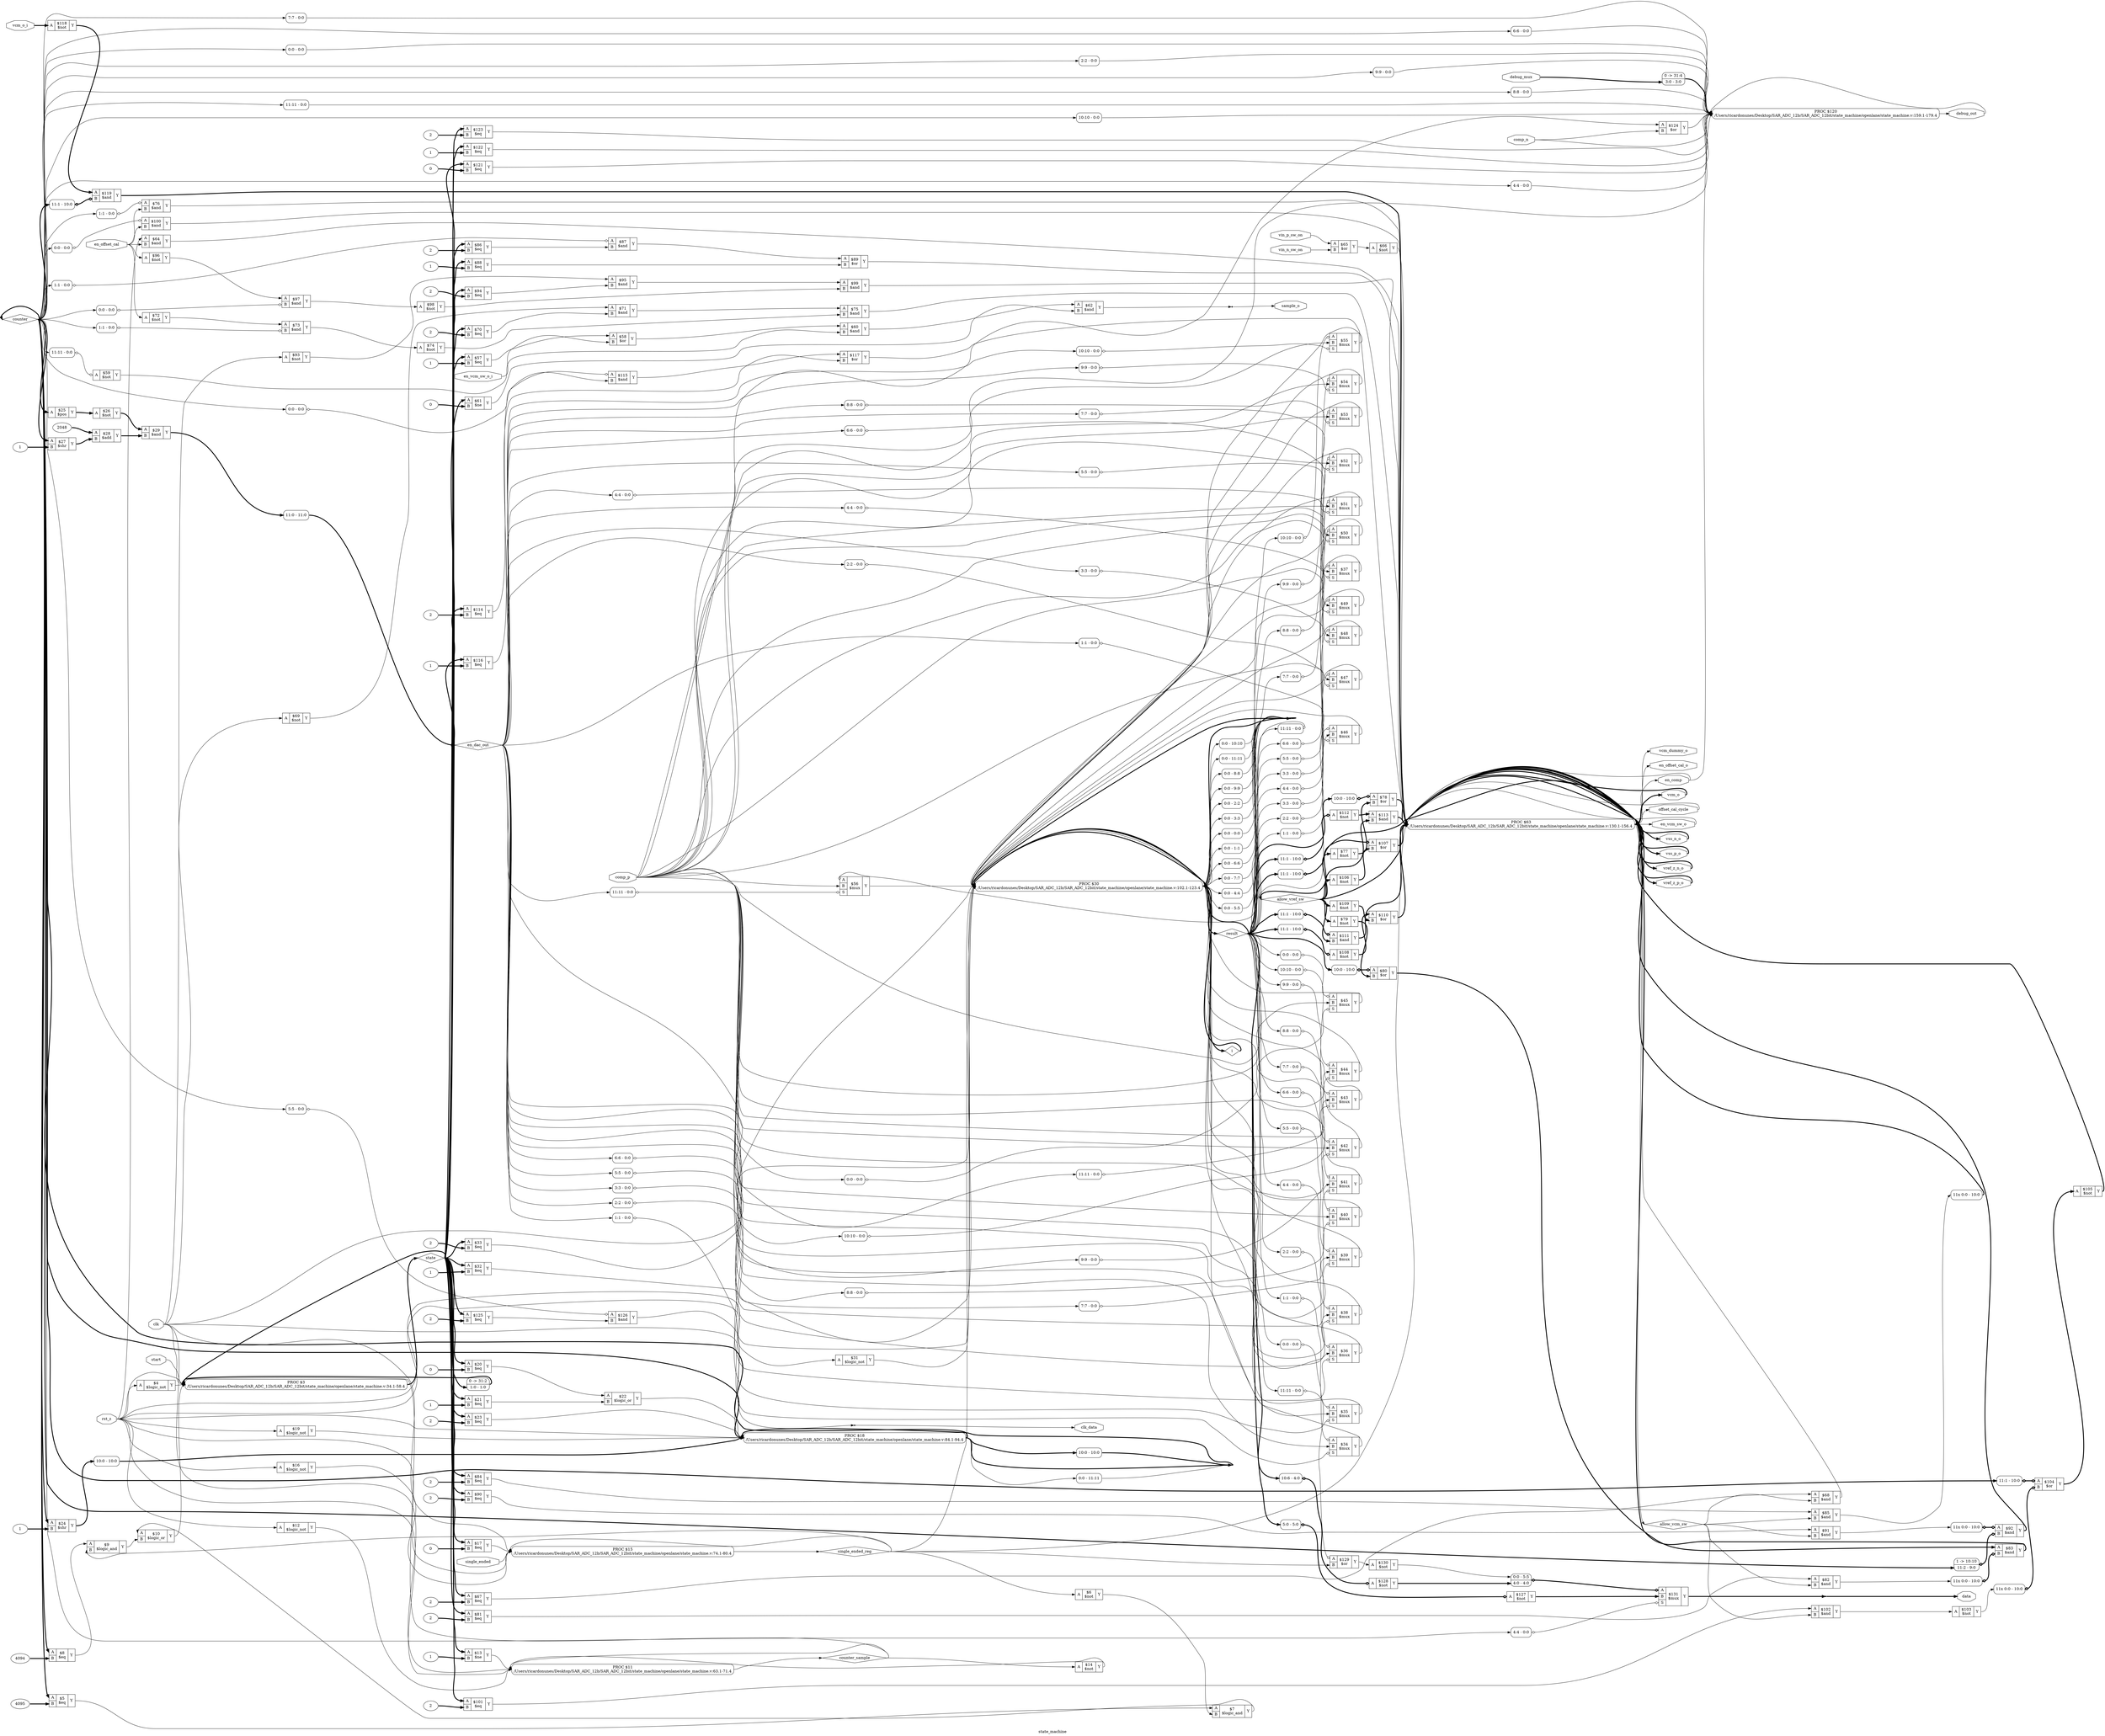 digraph "state_machine" {
label="state_machine";
rankdir="LR";
remincross=true;
n148 [ shape=diamond, label="allow_vref_sw", color="black", fontcolor="black" ];
n149 [ shape=diamond, label="allow_vcm_sw", color="black", fontcolor="black" ];
n150 [ shape=diamond, label="en_dac_out", color="black", fontcolor="black" ];
n151 [ shape=diamond, label="i", color="black", fontcolor="black" ];
n152 [ shape=diamond, label="counter", color="black", fontcolor="black" ];
n153 [ shape=diamond, label="single_ended_reg", color="black", fontcolor="black" ];
n154 [ shape=diamond, label="counter_sample", color="black", fontcolor="black" ];
n155 [ shape=diamond, label="result", color="black", fontcolor="black" ];
n156 [ shape=diamond, label="state", color="black", fontcolor="black" ];
n157 [ shape=octagon, label="debug_out", color="black", fontcolor="black" ];
n158 [ shape=octagon, label="en_offset_cal_o", color="black", fontcolor="black" ];
n159 [ shape=octagon, label="offset_cal_cycle", color="black", fontcolor="black" ];
n160 [ shape=octagon, label="en_comp", color="black", fontcolor="black" ];
n161 [ shape=octagon, label="en_vcm_sw_o", color="black", fontcolor="black" ];
n162 [ shape=octagon, label="vcm_dummy_o", color="black", fontcolor="black" ];
n163 [ shape=octagon, label="vss_n_o", color="black", fontcolor="black" ];
n164 [ shape=octagon, label="vss_p_o", color="black", fontcolor="black" ];
n165 [ shape=octagon, label="vref_z_n_o", color="black", fontcolor="black" ];
n166 [ shape=octagon, label="vref_z_p_o", color="black", fontcolor="black" ];
n167 [ shape=octagon, label="vcm_o", color="black", fontcolor="black" ];
n168 [ shape=octagon, label="sample_o", color="black", fontcolor="black" ];
n169 [ shape=octagon, label="clk_data", color="black", fontcolor="black" ];
n170 [ shape=octagon, label="data", color="black", fontcolor="black" ];
n171 [ shape=octagon, label="vcm_o_i", color="black", fontcolor="black" ];
n172 [ shape=octagon, label="en_vcm_sw_o_i", color="black", fontcolor="black" ];
n173 [ shape=octagon, label="debug_mux", color="black", fontcolor="black" ];
n174 [ shape=octagon, label="vin_n_sw_on", color="black", fontcolor="black" ];
n175 [ shape=octagon, label="vin_p_sw_on", color="black", fontcolor="black" ];
n176 [ shape=octagon, label="comp_n", color="black", fontcolor="black" ];
n177 [ shape=octagon, label="comp_p", color="black", fontcolor="black" ];
n178 [ shape=octagon, label="en_offset_cal", color="black", fontcolor="black" ];
n179 [ shape=octagon, label="single_ended", color="black", fontcolor="black" ];
n180 [ shape=octagon, label="start", color="black", fontcolor="black" ];
n181 [ shape=octagon, label="rst_z", color="black", fontcolor="black" ];
n182 [ shape=octagon, label="clk", color="black", fontcolor="black" ];
c187 [ shape=record, label="{{<p183> A|<p184> B|<p185> S}|$131\n$mux|{<p186> Y}}",  ];
x0 [ shape=record, style=rounded, label="<s0> 4:4 - 0:0 ", color="black", fontcolor="black" ];
x0:e -> c187:p185:w [arrowhead=odiamond, arrowtail=odiamond, dir=both, color="black", fontcolor="black", label=""];
x1 [ shape=record, style=rounded, label="<s1> 0:0 - 5:5 |<s0> 4:0 - 4:0 ", color="black", fontcolor="black" ];
x1:e -> c187:p183:w [arrowhead=odiamond, arrowtail=odiamond, dir=both, color="black", fontcolor="black", style="setlinewidth(3)", label=""];
c188 [ shape=record, label="{{<p183> A}|$130\n$not|{<p186> Y}}",  ];
c189 [ shape=record, label="{{<p183> A|<p184> B}|$129\n$or|{<p186> Y}}",  ];
x2 [ shape=record, style=rounded, label="<s0> 11:11 - 0:0 ", color="black", fontcolor="black" ];
x2:e -> c189:p183:w [arrowhead=odiamond, arrowtail=odiamond, dir=both, color="black", fontcolor="black", label=""];
c190 [ shape=record, label="{{<p183> A}|$128\n$not|{<p186> Y}}",  ];
x3 [ shape=record, style=rounded, label="<s0> 10:6 - 4:0 ", color="black", fontcolor="black" ];
x3:e -> c190:p183:w [arrowhead=odiamond, arrowtail=odiamond, dir=both, color="black", fontcolor="black", style="setlinewidth(3)", label=""];
c191 [ shape=record, label="{{<p183> A}|$127\n$not|{<p186> Y}}",  ];
x4 [ shape=record, style=rounded, label="<s0> 5:0 - 5:0 ", color="black", fontcolor="black" ];
x4:e -> c191:p183:w [arrowhead=odiamond, arrowtail=odiamond, dir=both, color="black", fontcolor="black", style="setlinewidth(3)", label=""];
c192 [ shape=record, label="{{<p183> A|<p184> B}|$126\n$and|{<p186> Y}}",  ];
x5 [ shape=record, style=rounded, label="<s0> 5:5 - 0:0 ", color="black", fontcolor="black" ];
x5:e -> c192:p183:w [arrowhead=odiamond, arrowtail=odiamond, dir=both, color="black", fontcolor="black", label=""];
v6 [ label="2" ];
c193 [ shape=record, label="{{<p183> A|<p184> B}|$125\n$eq|{<p186> Y}}",  ];
c194 [ shape=record, label="{{<p183> A|<p184> B}|$124\n$or|{<p186> Y}}",  ];
v7 [ label="2" ];
c195 [ shape=record, label="{{<p183> A|<p184> B}|$123\n$eq|{<p186> Y}}",  ];
v8 [ label="1" ];
c196 [ shape=record, label="{{<p183> A|<p184> B}|$122\n$eq|{<p186> Y}}",  ];
v9 [ label="0" ];
c197 [ shape=record, label="{{<p183> A|<p184> B}|$121\n$eq|{<p186> Y}}",  ];
c198 [ shape=record, label="{{<p183> A|<p184> B}|$119\n$and|{<p186> Y}}",  ];
x10 [ shape=record, style=rounded, label="<s0> 11:1 - 10:0 ", color="black", fontcolor="black" ];
x10:e -> c198:p184:w [arrowhead=odiamond, arrowtail=odiamond, dir=both, color="black", fontcolor="black", style="setlinewidth(3)", label=""];
c199 [ shape=record, label="{{<p183> A}|$118\n$not|{<p186> Y}}",  ];
c200 [ shape=record, label="{{<p183> A|<p184> B}|$117\n$or|{<p186> Y}}",  ];
v11 [ label="1" ];
c201 [ shape=record, label="{{<p183> A|<p184> B}|$116\n$eq|{<p186> Y}}",  ];
c202 [ shape=record, label="{{<p183> A|<p184> B}|$115\n$and|{<p186> Y}}",  ];
x12 [ shape=record, style=rounded, label="<s0> 0:0 - 0:0 ", color="black", fontcolor="black" ];
x12:e -> c202:p183:w [arrowhead=odiamond, arrowtail=odiamond, dir=both, color="black", fontcolor="black", label=""];
v13 [ label="2" ];
c203 [ shape=record, label="{{<p183> A|<p184> B}|$114\n$eq|{<p186> Y}}",  ];
c204 [ shape=record, label="{{<p183> A|<p184> B}|$113\n$and|{<p186> Y}}",  ];
c205 [ shape=record, label="{{<p183> A}|$112\n$not|{<p186> Y}}",  ];
x14 [ shape=record, style=rounded, label="<s0> 11:1 - 10:0 ", color="black", fontcolor="black" ];
x14:e -> c205:p183:w [arrowhead=odiamond, arrowtail=odiamond, dir=both, color="black", fontcolor="black", style="setlinewidth(3)", label=""];
c206 [ shape=record, label="{{<p183> A|<p184> B}|$111\n$and|{<p186> Y}}",  ];
x15 [ shape=record, style=rounded, label="<s0> 11:1 - 10:0 ", color="black", fontcolor="black" ];
x15:e -> c206:p183:w [arrowhead=odiamond, arrowtail=odiamond, dir=both, color="black", fontcolor="black", style="setlinewidth(3)", label=""];
c207 [ shape=record, label="{{<p183> A|<p184> B}|$110\n$or|{<p186> Y}}",  ];
c208 [ shape=record, label="{{<p183> A}|$109\n$not|{<p186> Y}}",  ];
c209 [ shape=record, label="{{<p183> A}|$108\n$not|{<p186> Y}}",  ];
x16 [ shape=record, style=rounded, label="<s0> 11:1 - 10:0 ", color="black", fontcolor="black" ];
x16:e -> c209:p183:w [arrowhead=odiamond, arrowtail=odiamond, dir=both, color="black", fontcolor="black", style="setlinewidth(3)", label=""];
c210 [ shape=record, label="{{<p183> A|<p184> B}|$107\n$or|{<p186> Y}}",  ];
x17 [ shape=record, style=rounded, label="<s0> 11:1 - 10:0 ", color="black", fontcolor="black" ];
x17:e -> c210:p183:w [arrowhead=odiamond, arrowtail=odiamond, dir=both, color="black", fontcolor="black", style="setlinewidth(3)", label=""];
c211 [ shape=record, label="{{<p183> A}|$106\n$not|{<p186> Y}}",  ];
c212 [ shape=record, label="{{<p183> A}|$105\n$not|{<p186> Y}}",  ];
c213 [ shape=record, label="{{<p183> A|<p184> B}|$104\n$or|{<p186> Y}}",  ];
x18 [ shape=record, style=rounded, label="<s10> 11x 0:0 - 10:0 ", color="black", fontcolor="black" ];
x18:e -> c213:p184:w [arrowhead=odiamond, arrowtail=odiamond, dir=both, color="black", fontcolor="black", style="setlinewidth(3)", label=""];
x19 [ shape=record, style=rounded, label="<s0> 11:1 - 10:0 ", color="black", fontcolor="black" ];
x19:e -> c213:p183:w [arrowhead=odiamond, arrowtail=odiamond, dir=both, color="black", fontcolor="black", style="setlinewidth(3)", label=""];
c214 [ shape=record, label="{{<p183> A}|$103\n$not|{<p186> Y}}",  ];
c215 [ shape=record, label="{{<p183> A|<p184> B}|$102\n$and|{<p186> Y}}",  ];
v20 [ label="2" ];
c216 [ shape=record, label="{{<p183> A|<p184> B}|$101\n$eq|{<p186> Y}}",  ];
c217 [ shape=record, label="{{<p183> A|<p184> B}|$100\n$and|{<p186> Y}}",  ];
x21 [ shape=record, style=rounded, label="<s0> 0:0 - 0:0 ", color="black", fontcolor="black" ];
x21:e -> c217:p183:w [arrowhead=odiamond, arrowtail=odiamond, dir=both, color="black", fontcolor="black", label=""];
c218 [ shape=record, label="{{<p183> A|<p184> B}|$99\n$and|{<p186> Y}}",  ];
c219 [ shape=record, label="{{<p183> A}|$98\n$not|{<p186> Y}}",  ];
c220 [ shape=record, label="{{<p183> A|<p184> B}|$97\n$and|{<p186> Y}}",  ];
x22 [ shape=record, style=rounded, label="<s0> 0:0 - 0:0 ", color="black", fontcolor="black" ];
x22:e -> c220:p184:w [arrowhead=odiamond, arrowtail=odiamond, dir=both, color="black", fontcolor="black", label=""];
c221 [ shape=record, label="{{<p183> A}|$96\n$not|{<p186> Y}}",  ];
c222 [ shape=record, label="{{<p183> A|<p184> B}|$95\n$and|{<p186> Y}}",  ];
v23 [ label="2" ];
c223 [ shape=record, label="{{<p183> A|<p184> B}|$94\n$eq|{<p186> Y}}",  ];
c224 [ shape=record, label="{{<p183> A}|$93\n$not|{<p186> Y}}",  ];
c225 [ shape=record, label="{{<p183> A|<p184> B}|$92\n$and|{<p186> Y}}",  ];
x24 [ shape=record, style=rounded, label="1 -&gt; 10:10 |<s0> 11:2 - 9:0 ", color="black", fontcolor="black" ];
x24:e -> c225:p184:w [arrowhead=odiamond, arrowtail=odiamond, dir=both, color="black", fontcolor="black", style="setlinewidth(3)", label=""];
x25 [ shape=record, style=rounded, label="<s10> 11x 0:0 - 10:0 ", color="black", fontcolor="black" ];
x25:e -> c225:p183:w [arrowhead=odiamond, arrowtail=odiamond, dir=both, color="black", fontcolor="black", style="setlinewidth(3)", label=""];
c226 [ shape=record, label="{{<p183> A|<p184> B}|$91\n$and|{<p186> Y}}",  ];
v26 [ label="2" ];
c227 [ shape=record, label="{{<p183> A|<p184> B}|$90\n$eq|{<p186> Y}}",  ];
c228 [ shape=record, label="{{<p183> A|<p184> B}|$89\n$or|{<p186> Y}}",  ];
v27 [ label="1" ];
c229 [ shape=record, label="{{<p183> A|<p184> B}|$88\n$eq|{<p186> Y}}",  ];
c230 [ shape=record, label="{{<p183> A|<p184> B}|$87\n$and|{<p186> Y}}",  ];
x28 [ shape=record, style=rounded, label="<s0> 1:1 - 0:0 ", color="black", fontcolor="black" ];
x28:e -> c230:p183:w [arrowhead=odiamond, arrowtail=odiamond, dir=both, color="black", fontcolor="black", label=""];
v29 [ label="2" ];
c231 [ shape=record, label="{{<p183> A|<p184> B}|$86\n$eq|{<p186> Y}}",  ];
c232 [ shape=record, label="{{<p183> A|<p184> B}|$85\n$and|{<p186> Y}}",  ];
v30 [ label="2" ];
c233 [ shape=record, label="{{<p183> A|<p184> B}|$84\n$eq|{<p186> Y}}",  ];
c234 [ shape=record, label="{{<p183> A|<p184> B}|$83\n$and|{<p186> Y}}",  ];
x31 [ shape=record, style=rounded, label="<s10> 11x 0:0 - 10:0 ", color="black", fontcolor="black" ];
x31:e -> c234:p184:w [arrowhead=odiamond, arrowtail=odiamond, dir=both, color="black", fontcolor="black", style="setlinewidth(3)", label=""];
c235 [ shape=record, label="{{<p183> A|<p184> B}|$82\n$and|{<p186> Y}}",  ];
v32 [ label="2" ];
c236 [ shape=record, label="{{<p183> A|<p184> B}|$81\n$eq|{<p186> Y}}",  ];
c237 [ shape=record, label="{{<p183> A|<p184> B}|$80\n$or|{<p186> Y}}",  ];
x33 [ shape=record, style=rounded, label="<s0> 10:0 - 10:0 ", color="black", fontcolor="black" ];
x33:e -> c237:p183:w [arrowhead=odiamond, arrowtail=odiamond, dir=both, color="black", fontcolor="black", style="setlinewidth(3)", label=""];
c238 [ shape=record, label="{{<p183> A}|$79\n$not|{<p186> Y}}",  ];
c239 [ shape=record, label="{{<p183> A|<p184> B}|$78\n$or|{<p186> Y}}",  ];
x34 [ shape=record, style=rounded, label="<s0> 10:0 - 10:0 ", color="black", fontcolor="black" ];
x34:e -> c239:p183:w [arrowhead=odiamond, arrowtail=odiamond, dir=both, color="black", fontcolor="black", style="setlinewidth(3)", label=""];
c240 [ shape=record, label="{{<p183> A}|$77\n$not|{<p186> Y}}",  ];
c241 [ shape=record, label="{{<p183> A|<p184> B}|$76\n$and|{<p186> Y}}",  ];
x35 [ shape=record, style=rounded, label="<s0> 1:1 - 0:0 ", color="black", fontcolor="black" ];
x35:e -> c241:p183:w [arrowhead=odiamond, arrowtail=odiamond, dir=both, color="black", fontcolor="black", label=""];
c242 [ shape=record, label="{{<p183> A|<p184> B}|$75\n$and|{<p186> Y}}",  ];
c243 [ shape=record, label="{{<p183> A}|$74\n$not|{<p186> Y}}",  ];
c244 [ shape=record, label="{{<p183> A|<p184> B}|$73\n$and|{<p186> Y}}",  ];
x36 [ shape=record, style=rounded, label="<s0> 1:1 - 0:0 ", color="black", fontcolor="black" ];
x36:e -> c244:p184:w [arrowhead=odiamond, arrowtail=odiamond, dir=both, color="black", fontcolor="black", label=""];
c245 [ shape=record, label="{{<p183> A}|$72\n$not|{<p186> Y}}",  ];
c246 [ shape=record, label="{{<p183> A|<p184> B}|$71\n$and|{<p186> Y}}",  ];
v37 [ label="2" ];
c247 [ shape=record, label="{{<p183> A|<p184> B}|$70\n$eq|{<p186> Y}}",  ];
c248 [ shape=record, label="{{<p183> A}|$69\n$not|{<p186> Y}}",  ];
c249 [ shape=record, label="{{<p183> A|<p184> B}|$68\n$and|{<p186> Y}}",  ];
v38 [ label="2" ];
c250 [ shape=record, label="{{<p183> A|<p184> B}|$67\n$eq|{<p186> Y}}",  ];
c251 [ shape=record, label="{{<p183> A}|$66\n$not|{<p186> Y}}",  ];
c252 [ shape=record, label="{{<p183> A|<p184> B}|$65\n$or|{<p186> Y}}",  ];
c253 [ shape=record, label="{{<p183> A|<p184> B}|$64\n$and|{<p186> Y}}",  ];
c254 [ shape=record, label="{{<p183> A|<p184> B}|$62\n$and|{<p186> Y}}",  ];
v39 [ label="0" ];
c255 [ shape=record, label="{{<p183> A|<p184> B}|$61\n$ne|{<p186> Y}}",  ];
c256 [ shape=record, label="{{<p183> A|<p184> B}|$60\n$and|{<p186> Y}}",  ];
c257 [ shape=record, label="{{<p183> A}|$59\n$not|{<p186> Y}}",  ];
x40 [ shape=record, style=rounded, label="<s0> 11:11 - 0:0 ", color="black", fontcolor="black" ];
x40:e -> c257:p183:w [arrowhead=odiamond, arrowtail=odiamond, dir=both, color="black", fontcolor="black", label=""];
c258 [ shape=record, label="{{<p183> A|<p184> B}|$58\n$or|{<p186> Y}}",  ];
v41 [ label="1" ];
c259 [ shape=record, label="{{<p183> A|<p184> B}|$57\n$eq|{<p186> Y}}",  ];
c260 [ shape=record, label="{{<p183> A|<p184> B|<p185> S}|$56\n$mux|{<p186> Y}}",  ];
x42 [ shape=record, style=rounded, label="<s0> 11:11 - 0:0 ", color="black", fontcolor="black" ];
x42:e -> c260:p185:w [arrowhead=odiamond, arrowtail=odiamond, dir=both, color="black", fontcolor="black", label=""];
x43 [ shape=record, style=rounded, label="<s0> 11:11 - 0:0 ", color="black", fontcolor="black" ];
x43:e -> c260:p183:w [arrowhead=odiamond, arrowtail=odiamond, dir=both, color="black", fontcolor="black", label=""];
c261 [ shape=record, label="{{<p183> A|<p184> B|<p185> S}|$55\n$mux|{<p186> Y}}",  ];
x44 [ shape=record, style=rounded, label="<s0> 10:10 - 0:0 ", color="black", fontcolor="black" ];
x44:e -> c261:p185:w [arrowhead=odiamond, arrowtail=odiamond, dir=both, color="black", fontcolor="black", label=""];
x45 [ shape=record, style=rounded, label="<s0> 10:10 - 0:0 ", color="black", fontcolor="black" ];
x45:e -> c261:p183:w [arrowhead=odiamond, arrowtail=odiamond, dir=both, color="black", fontcolor="black", label=""];
c262 [ shape=record, label="{{<p183> A|<p184> B|<p185> S}|$54\n$mux|{<p186> Y}}",  ];
x46 [ shape=record, style=rounded, label="<s0> 9:9 - 0:0 ", color="black", fontcolor="black" ];
x46:e -> c262:p185:w [arrowhead=odiamond, arrowtail=odiamond, dir=both, color="black", fontcolor="black", label=""];
x47 [ shape=record, style=rounded, label="<s0> 9:9 - 0:0 ", color="black", fontcolor="black" ];
x47:e -> c262:p183:w [arrowhead=odiamond, arrowtail=odiamond, dir=both, color="black", fontcolor="black", label=""];
c263 [ shape=record, label="{{<p183> A|<p184> B|<p185> S}|$53\n$mux|{<p186> Y}}",  ];
x48 [ shape=record, style=rounded, label="<s0> 8:8 - 0:0 ", color="black", fontcolor="black" ];
x48:e -> c263:p185:w [arrowhead=odiamond, arrowtail=odiamond, dir=both, color="black", fontcolor="black", label=""];
x49 [ shape=record, style=rounded, label="<s0> 8:8 - 0:0 ", color="black", fontcolor="black" ];
x49:e -> c263:p183:w [arrowhead=odiamond, arrowtail=odiamond, dir=both, color="black", fontcolor="black", label=""];
c264 [ shape=record, label="{{<p183> A|<p184> B|<p185> S}|$52\n$mux|{<p186> Y}}",  ];
x50 [ shape=record, style=rounded, label="<s0> 7:7 - 0:0 ", color="black", fontcolor="black" ];
x50:e -> c264:p185:w [arrowhead=odiamond, arrowtail=odiamond, dir=both, color="black", fontcolor="black", label=""];
x51 [ shape=record, style=rounded, label="<s0> 7:7 - 0:0 ", color="black", fontcolor="black" ];
x51:e -> c264:p183:w [arrowhead=odiamond, arrowtail=odiamond, dir=both, color="black", fontcolor="black", label=""];
c265 [ shape=record, label="{{<p183> A|<p184> B|<p185> S}|$51\n$mux|{<p186> Y}}",  ];
x52 [ shape=record, style=rounded, label="<s0> 6:6 - 0:0 ", color="black", fontcolor="black" ];
x52:e -> c265:p185:w [arrowhead=odiamond, arrowtail=odiamond, dir=both, color="black", fontcolor="black", label=""];
x53 [ shape=record, style=rounded, label="<s0> 6:6 - 0:0 ", color="black", fontcolor="black" ];
x53:e -> c265:p183:w [arrowhead=odiamond, arrowtail=odiamond, dir=both, color="black", fontcolor="black", label=""];
c266 [ shape=record, label="{{<p183> A|<p184> B|<p185> S}|$50\n$mux|{<p186> Y}}",  ];
x54 [ shape=record, style=rounded, label="<s0> 5:5 - 0:0 ", color="black", fontcolor="black" ];
x54:e -> c266:p185:w [arrowhead=odiamond, arrowtail=odiamond, dir=both, color="black", fontcolor="black", label=""];
x55 [ shape=record, style=rounded, label="<s0> 5:5 - 0:0 ", color="black", fontcolor="black" ];
x55:e -> c266:p183:w [arrowhead=odiamond, arrowtail=odiamond, dir=both, color="black", fontcolor="black", label=""];
c267 [ shape=record, label="{{<p183> A|<p184> B|<p185> S}|$49\n$mux|{<p186> Y}}",  ];
x56 [ shape=record, style=rounded, label="<s0> 4:4 - 0:0 ", color="black", fontcolor="black" ];
x56:e -> c267:p185:w [arrowhead=odiamond, arrowtail=odiamond, dir=both, color="black", fontcolor="black", label=""];
x57 [ shape=record, style=rounded, label="<s0> 4:4 - 0:0 ", color="black", fontcolor="black" ];
x57:e -> c267:p183:w [arrowhead=odiamond, arrowtail=odiamond, dir=both, color="black", fontcolor="black", label=""];
c268 [ shape=record, label="{{<p183> A|<p184> B|<p185> S}|$48\n$mux|{<p186> Y}}",  ];
x58 [ shape=record, style=rounded, label="<s0> 3:3 - 0:0 ", color="black", fontcolor="black" ];
x58:e -> c268:p185:w [arrowhead=odiamond, arrowtail=odiamond, dir=both, color="black", fontcolor="black", label=""];
x59 [ shape=record, style=rounded, label="<s0> 3:3 - 0:0 ", color="black", fontcolor="black" ];
x59:e -> c268:p183:w [arrowhead=odiamond, arrowtail=odiamond, dir=both, color="black", fontcolor="black", label=""];
c269 [ shape=record, label="{{<p183> A|<p184> B|<p185> S}|$47\n$mux|{<p186> Y}}",  ];
x60 [ shape=record, style=rounded, label="<s0> 2:2 - 0:0 ", color="black", fontcolor="black" ];
x60:e -> c269:p185:w [arrowhead=odiamond, arrowtail=odiamond, dir=both, color="black", fontcolor="black", label=""];
x61 [ shape=record, style=rounded, label="<s0> 2:2 - 0:0 ", color="black", fontcolor="black" ];
x61:e -> c269:p183:w [arrowhead=odiamond, arrowtail=odiamond, dir=both, color="black", fontcolor="black", label=""];
c270 [ shape=record, label="{{<p183> A|<p184> B|<p185> S}|$46\n$mux|{<p186> Y}}",  ];
x62 [ shape=record, style=rounded, label="<s0> 1:1 - 0:0 ", color="black", fontcolor="black" ];
x62:e -> c270:p185:w [arrowhead=odiamond, arrowtail=odiamond, dir=both, color="black", fontcolor="black", label=""];
x63 [ shape=record, style=rounded, label="<s0> 1:1 - 0:0 ", color="black", fontcolor="black" ];
x63:e -> c270:p183:w [arrowhead=odiamond, arrowtail=odiamond, dir=both, color="black", fontcolor="black", label=""];
c271 [ shape=record, label="{{<p183> A|<p184> B|<p185> S}|$45\n$mux|{<p186> Y}}",  ];
x64 [ shape=record, style=rounded, label="<s0> 0:0 - 0:0 ", color="black", fontcolor="black" ];
x64:e -> c271:p185:w [arrowhead=odiamond, arrowtail=odiamond, dir=both, color="black", fontcolor="black", label=""];
x65 [ shape=record, style=rounded, label="<s0> 0:0 - 0:0 ", color="black", fontcolor="black" ];
x65:e -> c271:p183:w [arrowhead=odiamond, arrowtail=odiamond, dir=both, color="black", fontcolor="black", label=""];
c272 [ shape=record, label="{{<p183> A|<p184> B|<p185> S}|$44\n$mux|{<p186> Y}}",  ];
x66 [ shape=record, style=rounded, label="<s0> 11:11 - 0:0 ", color="black", fontcolor="black" ];
x66:e -> c272:p185:w [arrowhead=odiamond, arrowtail=odiamond, dir=both, color="black", fontcolor="black", label=""];
x67 [ shape=record, style=rounded, label="<s0> 10:10 - 0:0 ", color="black", fontcolor="black" ];
x67:e -> c272:p183:w [arrowhead=odiamond, arrowtail=odiamond, dir=both, color="black", fontcolor="black", label=""];
c273 [ shape=record, label="{{<p183> A|<p184> B|<p185> S}|$43\n$mux|{<p186> Y}}",  ];
x68 [ shape=record, style=rounded, label="<s0> 10:10 - 0:0 ", color="black", fontcolor="black" ];
x68:e -> c273:p185:w [arrowhead=odiamond, arrowtail=odiamond, dir=both, color="black", fontcolor="black", label=""];
x69 [ shape=record, style=rounded, label="<s0> 9:9 - 0:0 ", color="black", fontcolor="black" ];
x69:e -> c273:p183:w [arrowhead=odiamond, arrowtail=odiamond, dir=both, color="black", fontcolor="black", label=""];
c274 [ shape=record, label="{{<p183> A|<p184> B|<p185> S}|$42\n$mux|{<p186> Y}}",  ];
x70 [ shape=record, style=rounded, label="<s0> 9:9 - 0:0 ", color="black", fontcolor="black" ];
x70:e -> c274:p185:w [arrowhead=odiamond, arrowtail=odiamond, dir=both, color="black", fontcolor="black", label=""];
x71 [ shape=record, style=rounded, label="<s0> 8:8 - 0:0 ", color="black", fontcolor="black" ];
x71:e -> c274:p183:w [arrowhead=odiamond, arrowtail=odiamond, dir=both, color="black", fontcolor="black", label=""];
c275 [ shape=record, label="{{<p183> A|<p184> B|<p185> S}|$41\n$mux|{<p186> Y}}",  ];
x72 [ shape=record, style=rounded, label="<s0> 8:8 - 0:0 ", color="black", fontcolor="black" ];
x72:e -> c275:p185:w [arrowhead=odiamond, arrowtail=odiamond, dir=both, color="black", fontcolor="black", label=""];
x73 [ shape=record, style=rounded, label="<s0> 7:7 - 0:0 ", color="black", fontcolor="black" ];
x73:e -> c275:p183:w [arrowhead=odiamond, arrowtail=odiamond, dir=both, color="black", fontcolor="black", label=""];
c276 [ shape=record, label="{{<p183> A|<p184> B|<p185> S}|$40\n$mux|{<p186> Y}}",  ];
x74 [ shape=record, style=rounded, label="<s0> 7:7 - 0:0 ", color="black", fontcolor="black" ];
x74:e -> c276:p185:w [arrowhead=odiamond, arrowtail=odiamond, dir=both, color="black", fontcolor="black", label=""];
x75 [ shape=record, style=rounded, label="<s0> 6:6 - 0:0 ", color="black", fontcolor="black" ];
x75:e -> c276:p183:w [arrowhead=odiamond, arrowtail=odiamond, dir=both, color="black", fontcolor="black", label=""];
c277 [ shape=record, label="{{<p183> A|<p184> B|<p185> S}|$39\n$mux|{<p186> Y}}",  ];
x76 [ shape=record, style=rounded, label="<s0> 6:6 - 0:0 ", color="black", fontcolor="black" ];
x76:e -> c277:p185:w [arrowhead=odiamond, arrowtail=odiamond, dir=both, color="black", fontcolor="black", label=""];
x77 [ shape=record, style=rounded, label="<s0> 5:5 - 0:0 ", color="black", fontcolor="black" ];
x77:e -> c277:p183:w [arrowhead=odiamond, arrowtail=odiamond, dir=both, color="black", fontcolor="black", label=""];
c278 [ shape=record, label="{{<p183> A|<p184> B|<p185> S}|$38\n$mux|{<p186> Y}}",  ];
x78 [ shape=record, style=rounded, label="<s0> 5:5 - 0:0 ", color="black", fontcolor="black" ];
x78:e -> c278:p185:w [arrowhead=odiamond, arrowtail=odiamond, dir=both, color="black", fontcolor="black", label=""];
x79 [ shape=record, style=rounded, label="<s0> 4:4 - 0:0 ", color="black", fontcolor="black" ];
x79:e -> c278:p183:w [arrowhead=odiamond, arrowtail=odiamond, dir=both, color="black", fontcolor="black", label=""];
c279 [ shape=record, label="{{<p183> A|<p184> B|<p185> S}|$37\n$mux|{<p186> Y}}",  ];
x80 [ shape=record, style=rounded, label="<s0> 4:4 - 0:0 ", color="black", fontcolor="black" ];
x80:e -> c279:p185:w [arrowhead=odiamond, arrowtail=odiamond, dir=both, color="black", fontcolor="black", label=""];
x81 [ shape=record, style=rounded, label="<s0> 3:3 - 0:0 ", color="black", fontcolor="black" ];
x81:e -> c279:p183:w [arrowhead=odiamond, arrowtail=odiamond, dir=both, color="black", fontcolor="black", label=""];
c280 [ shape=record, label="{{<p183> A|<p184> B|<p185> S}|$36\n$mux|{<p186> Y}}",  ];
x82 [ shape=record, style=rounded, label="<s0> 3:3 - 0:0 ", color="black", fontcolor="black" ];
x82:e -> c280:p185:w [arrowhead=odiamond, arrowtail=odiamond, dir=both, color="black", fontcolor="black", label=""];
x83 [ shape=record, style=rounded, label="<s0> 2:2 - 0:0 ", color="black", fontcolor="black" ];
x83:e -> c280:p183:w [arrowhead=odiamond, arrowtail=odiamond, dir=both, color="black", fontcolor="black", label=""];
c281 [ shape=record, label="{{<p183> A|<p184> B|<p185> S}|$35\n$mux|{<p186> Y}}",  ];
x84 [ shape=record, style=rounded, label="<s0> 2:2 - 0:0 ", color="black", fontcolor="black" ];
x84:e -> c281:p185:w [arrowhead=odiamond, arrowtail=odiamond, dir=both, color="black", fontcolor="black", label=""];
x85 [ shape=record, style=rounded, label="<s0> 1:1 - 0:0 ", color="black", fontcolor="black" ];
x85:e -> c281:p183:w [arrowhead=odiamond, arrowtail=odiamond, dir=both, color="black", fontcolor="black", label=""];
c282 [ shape=record, label="{{<p183> A|<p184> B|<p185> S}|$34\n$mux|{<p186> Y}}",  ];
x86 [ shape=record, style=rounded, label="<s0> 1:1 - 0:0 ", color="black", fontcolor="black" ];
x86:e -> c282:p185:w [arrowhead=odiamond, arrowtail=odiamond, dir=both, color="black", fontcolor="black", label=""];
x87 [ shape=record, style=rounded, label="<s0> 0:0 - 0:0 ", color="black", fontcolor="black" ];
x87:e -> c282:p183:w [arrowhead=odiamond, arrowtail=odiamond, dir=both, color="black", fontcolor="black", label=""];
v88 [ label="2" ];
c283 [ shape=record, label="{{<p183> A|<p184> B}|$33\n$eq|{<p186> Y}}",  ];
v89 [ label="1" ];
c284 [ shape=record, label="{{<p183> A|<p184> B}|$32\n$eq|{<p186> Y}}",  ];
c285 [ shape=record, label="{{<p183> A}|$31\n$logic_not|{<p186> Y}}",  ];
c286 [ shape=record, label="{{<p183> A|<p184> B}|$29\n$and|{<p186> Y}}",  ];
v90 [ label="2048" ];
c287 [ shape=record, label="{{<p183> A|<p184> B}|$28\n$add|{<p186> Y}}",  ];
v91 [ label="1" ];
c288 [ shape=record, label="{{<p183> A|<p184> B}|$27\n$shr|{<p186> Y}}",  ];
c289 [ shape=record, label="{{<p183> A}|$26\n$not|{<p186> Y}}",  ];
c290 [ shape=record, label="{{<p183> A}|$25\n$pos|{<p186> Y}}",  ];
v92 [ label="1" ];
c291 [ shape=record, label="{{<p183> A|<p184> B}|$24\n$shr|{<p186> Y}}",  ];
v93 [ label="2" ];
c292 [ shape=record, label="{{<p183> A|<p184> B}|$23\n$eq|{<p186> Y}}",  ];
c293 [ shape=record, label="{{<p183> A|<p184> B}|$22\n$logic_or|{<p186> Y}}",  ];
v94 [ label="1" ];
c294 [ shape=record, label="{{<p183> A|<p184> B}|$21\n$eq|{<p186> Y}}",  ];
v95 [ label="0" ];
c295 [ shape=record, label="{{<p183> A|<p184> B}|$20\n$eq|{<p186> Y}}",  ];
c296 [ shape=record, label="{{<p183> A}|$19\n$logic_not|{<p186> Y}}",  ];
v96 [ label="0" ];
c297 [ shape=record, label="{{<p183> A|<p184> B}|$17\n$eq|{<p186> Y}}",  ];
c298 [ shape=record, label="{{<p183> A}|$16\n$logic_not|{<p186> Y}}",  ];
c299 [ shape=record, label="{{<p183> A}|$14\n$not|{<p186> Y}}",  ];
v97 [ label="1" ];
c300 [ shape=record, label="{{<p183> A|<p184> B}|$13\n$ne|{<p186> Y}}",  ];
c301 [ shape=record, label="{{<p183> A}|$12\n$logic_not|{<p186> Y}}",  ];
c302 [ shape=record, label="{{<p183> A|<p184> B}|$10\n$logic_or|{<p186> Y}}",  ];
c303 [ shape=record, label="{{<p183> A|<p184> B}|$9\n$logic_and|{<p186> Y}}",  ];
v98 [ label="4094" ];
c304 [ shape=record, label="{{<p183> A|<p184> B}|$8\n$eq|{<p186> Y}}",  ];
c305 [ shape=record, label="{{<p183> A|<p184> B}|$7\n$logic_and|{<p186> Y}}",  ];
c306 [ shape=record, label="{{<p183> A}|$6\n$not|{<p186> Y}}",  ];
v99 [ label="4095" ];
c307 [ shape=record, label="{{<p183> A|<p184> B}|$5\n$eq|{<p186> Y}}",  ];
c308 [ shape=record, label="{{<p183> A}|$4\n$logic_not|{<p186> Y}}",  ];
x101 [ shape=record, style=rounded, label="<s0> 4:4 - 0:0 ", color="black", fontcolor="black" ];
x102 [ shape=record, style=rounded, label="<s0> 7:7 - 0:0 ", color="black", fontcolor="black" ];
x103 [ shape=record, style=rounded, label="<s0> 6:6 - 0:0 ", color="black", fontcolor="black" ];
x104 [ shape=record, style=rounded, label="<s0> 0:0 - 0:0 ", color="black", fontcolor="black" ];
x105 [ shape=record, style=rounded, label="<s0> 2:2 - 0:0 ", color="black", fontcolor="black" ];
x106 [ shape=record, style=rounded, label="<s0> 9:9 - 0:0 ", color="black", fontcolor="black" ];
x107 [ shape=record, style=rounded, label="<s0> 8:8 - 0:0 ", color="black", fontcolor="black" ];
x108 [ shape=record, style=rounded, label="<s0> 11:11 - 0:0 ", color="black", fontcolor="black" ];
x109 [ shape=record, style=rounded, label="<s0> 10:10 - 0:0 ", color="black", fontcolor="black" ];
x110 [ shape=record, style=rounded, label="0 -&gt; 31:4 |<s0> 3:0 - 3:0 ", color="black", fontcolor="black" ];
p100 [shape=box, style=rounded, label="PROC $120\n/Users/ricardonunes/Desktop/SAR_ADC_12b/SAR_ADC_12bit/state_machine/openlane/state_machine.v:159.1-179.4", ];
x112 [ shape=record, style=rounded, label="<s10> 11x 0:0 - 10:0 ", color="black", fontcolor="black" ];
p111 [shape=box, style=rounded, label="PROC $63\n/Users/ricardonunes/Desktop/SAR_ADC_12b/SAR_ADC_12bit/state_machine/openlane/state_machine.v:130.1-156.4", ];
x114 [ shape=record, style=rounded, label="<s0> 0:0 - 10:10 ", color="black", fontcolor="black" ];
x115 [ shape=record, style=rounded, label="<s0> 0:0 - 11:11 ", color="black", fontcolor="black" ];
x116 [ shape=record, style=rounded, label="<s0> 0:0 - 8:8 ", color="black", fontcolor="black" ];
x117 [ shape=record, style=rounded, label="<s0> 0:0 - 9:9 ", color="black", fontcolor="black" ];
x118 [ shape=record, style=rounded, label="<s0> 0:0 - 2:2 ", color="black", fontcolor="black" ];
x119 [ shape=record, style=rounded, label="<s0> 0:0 - 3:3 ", color="black", fontcolor="black" ];
x120 [ shape=record, style=rounded, label="<s0> 0:0 - 0:0 ", color="black", fontcolor="black" ];
x121 [ shape=record, style=rounded, label="<s0> 0:0 - 1:1 ", color="black", fontcolor="black" ];
x122 [ shape=record, style=rounded, label="<s0> 0:0 - 6:6 ", color="black", fontcolor="black" ];
x123 [ shape=record, style=rounded, label="<s0> 0:0 - 7:7 ", color="black", fontcolor="black" ];
x124 [ shape=record, style=rounded, label="<s0> 0:0 - 4:4 ", color="black", fontcolor="black" ];
x125 [ shape=record, style=rounded, label="<s0> 0:0 - 5:5 ", color="black", fontcolor="black" ];
p113 [shape=box, style=rounded, label="PROC $30\n/Users/ricardonunes/Desktop/SAR_ADC_12b/SAR_ADC_12bit/state_machine/openlane/state_machine.v:102.1-123.4", ];
x127 [ shape=record, style=rounded, label="<s0> 10:0 - 10:0 ", color="black", fontcolor="black" ];
x128 [ shape=record, style=rounded, label="<s0> 0:0 - 11:11 ", color="black", fontcolor="black" ];
x129 [ shape=record, style=rounded, label="<s0> 10:0 - 10:0 ", color="black", fontcolor="black" ];
p126 [shape=box, style=rounded, label="PROC $18\n/Users/ricardonunes/Desktop/SAR_ADC_12b/SAR_ADC_12bit/state_machine/openlane/state_machine.v:84.1-94.4", ];
p130 [shape=box, style=rounded, label="PROC $15\n/Users/ricardonunes/Desktop/SAR_ADC_12b/SAR_ADC_12bit/state_machine/openlane/state_machine.v:74.1-80.4", ];
p131 [shape=box, style=rounded, label="PROC $11\n/Users/ricardonunes/Desktop/SAR_ADC_12b/SAR_ADC_12bit/state_machine/openlane/state_machine.v:63.1-71.4", ];
x133 [ shape=record, style=rounded, label="0 -&gt; 31:2 |<s0> 1:0 - 1:0 ", color="black", fontcolor="black" ];
p132 [shape=box, style=rounded, label="PROC $3\n/Users/ricardonunes/Desktop/SAR_ADC_12b/SAR_ADC_12bit/state_machine/openlane/state_machine.v:34.1-58.4", ];
x134 [ shape=record, style=rounded, label="<s0> 11:0 - 11:0 ", color="black", fontcolor="black" ];
x135 [shape=point, ];
x136 [shape=point, ];
x137 [shape=point, ];
c187:p186:e -> x137:w [color="black", fontcolor="black", style="setlinewidth(3)", label=""];
c196:p186:e -> p100:w [color="black", fontcolor="black", label=""];
c272:p186:e -> p113:w [color="black", fontcolor="black", label=""];
c273:p186:e -> p113:w [color="black", fontcolor="black", label=""];
c274:p186:e -> p113:w [color="black", fontcolor="black", label=""];
c275:p186:e -> p113:w [color="black", fontcolor="black", label=""];
c276:p186:e -> p113:w [color="black", fontcolor="black", label=""];
c277:p186:e -> p113:w [color="black", fontcolor="black", label=""];
c278:p186:e -> p113:w [color="black", fontcolor="black", label=""];
c279:p186:e -> p113:w [color="black", fontcolor="black", label=""];
c280:p186:e -> p113:w [color="black", fontcolor="black", label=""];
c281:p186:e -> p113:w [color="black", fontcolor="black", label=""];
c197:p186:e -> p100:w [color="black", fontcolor="black", label=""];
c282:p186:e -> p113:w [color="black", fontcolor="black", label=""];
c283:p186:e -> p113:w [color="black", fontcolor="black", label=""];
c284:p186:e -> p113:w [color="black", fontcolor="black", label=""];
c285:p186:e -> p113:w [color="black", fontcolor="black", label=""];
n120 [ shape=point ];
p113:e -> n120:w [color="black", fontcolor="black", style="setlinewidth(3)", label=""];
x114:s0:e -> n120:w [color="black", fontcolor="black", label=""];
x115:s0:e -> n120:w [color="black", fontcolor="black", label=""];
x116:s0:e -> n120:w [color="black", fontcolor="black", label=""];
x117:s0:e -> n120:w [color="black", fontcolor="black", label=""];
x118:s0:e -> n120:w [color="black", fontcolor="black", label=""];
x119:s0:e -> n120:w [color="black", fontcolor="black", label=""];
x120:s0:e -> n120:w [color="black", fontcolor="black", label=""];
x121:s0:e -> n120:w [color="black", fontcolor="black", label=""];
x122:s0:e -> n120:w [color="black", fontcolor="black", label=""];
x123:s0:e -> n120:w [color="black", fontcolor="black", label=""];
x124:s0:e -> n120:w [color="black", fontcolor="black", label=""];
x125:s0:e -> n120:w [color="black", fontcolor="black", label=""];
n120:e -> p113:w [color="black", fontcolor="black", style="setlinewidth(3)", label=""];
c286:p186:e -> x134:s0:w [color="black", fontcolor="black", style="setlinewidth(3)", label=""];
c287:p186:e -> c286:p184:w [color="black", fontcolor="black", style="setlinewidth(3)", label=""];
c288:p186:e -> c287:p184:w [color="black", fontcolor="black", style="setlinewidth(3)", label=""];
c289:p186:e -> c286:p183:w [color="black", fontcolor="black", style="setlinewidth(3)", label=""];
c290:p186:e -> c289:p183:w [color="black", fontcolor="black", style="setlinewidth(3)", label=""];
c291:p186:e -> x127:s0:w [color="black", fontcolor="black", style="setlinewidth(3)", label=""];
c292:p186:e -> p126:w [color="black", fontcolor="black", label=""];
c293:p186:e -> p126:w [color="black", fontcolor="black", label=""];
c294:p186:e -> c293:p184:w [color="black", fontcolor="black", label=""];
c295:p186:e -> c293:p183:w [color="black", fontcolor="black", label=""];
c296:p186:e -> p126:w [color="black", fontcolor="black", label=""];
n132 [ shape=point ];
p126:e -> n132:w [color="black", fontcolor="black", style="setlinewidth(3)", label=""];
x128:s0:e -> n132:w [color="black", fontcolor="black", label=""];
x129:s0:e -> n132:w [color="black", fontcolor="black", style="setlinewidth(3)", label=""];
n132:e -> p126:w [color="black", fontcolor="black", style="setlinewidth(3)", label=""];
c297:p186:e -> p130:w [color="black", fontcolor="black", label=""];
c298:p186:e -> p130:w [color="black", fontcolor="black", label=""];
c299:p186:e -> p131:w [color="black", fontcolor="black", label=""];
c300:p186:e -> p131:w [color="black", fontcolor="black", label=""];
c301:p186:e -> p131:w [color="black", fontcolor="black", label=""];
c198:p186:e -> p111:w [color="black", fontcolor="black", style="setlinewidth(3)", label=""];
c302:p186:e -> p132:w [color="black", fontcolor="black", label=""];
c303:p186:e -> c302:p184:w [color="black", fontcolor="black", label=""];
c304:p186:e -> c303:p183:w [color="black", fontcolor="black", label=""];
c305:p186:e -> c302:p183:w [color="black", fontcolor="black", label=""];
c306:p186:e -> c305:p184:w [color="black", fontcolor="black", label=""];
c307:p186:e -> c305:p183:w [color="black", fontcolor="black", label=""];
c308:p186:e -> p132:w [color="black", fontcolor="black", label=""];
p111:e -> n148:w [color="black", fontcolor="black", style="setlinewidth(3)", label=""];
n148:e -> c204:p184:w [color="black", fontcolor="black", style="setlinewidth(3)", label=""];
n148:e -> c206:p184:w [color="black", fontcolor="black", style="setlinewidth(3)", label=""];
n148:e -> c208:p183:w [color="black", fontcolor="black", style="setlinewidth(3)", label=""];
n148:e -> c211:p183:w [color="black", fontcolor="black", style="setlinewidth(3)", label=""];
n148:e -> c238:p183:w [color="black", fontcolor="black", style="setlinewidth(3)", label=""];
n148:e -> c240:p183:w [color="black", fontcolor="black", style="setlinewidth(3)", label=""];
n148:e -> p111:w [color="black", fontcolor="black", style="setlinewidth(3)", label=""];
p111:e -> n149:w [color="black", fontcolor="black", label=""];
n149:e -> c215:p184:w [color="black", fontcolor="black", label=""];
n149:e -> c226:p184:w [color="black", fontcolor="black", label=""];
n149:e -> c232:p184:w [color="black", fontcolor="black", label=""];
n149:e -> c235:p184:w [color="black", fontcolor="black", label=""];
n149:e -> c249:p184:w [color="black", fontcolor="black", label=""];
c199:p186:e -> c198:p183:w [color="black", fontcolor="black", style="setlinewidth(3)", label=""];
x134:e -> n150:w [color="black", fontcolor="black", style="setlinewidth(3)", label=""];
n150:e -> x42:s0:w [color="black", fontcolor="black", label=""];
n150:e -> x44:s0:w [color="black", fontcolor="black", label=""];
n150:e -> x46:s0:w [color="black", fontcolor="black", label=""];
n150:e -> x48:s0:w [color="black", fontcolor="black", label=""];
n150:e -> x50:s0:w [color="black", fontcolor="black", label=""];
n150:e -> x52:s0:w [color="black", fontcolor="black", label=""];
n150:e -> x54:s0:w [color="black", fontcolor="black", label=""];
n150:e -> x56:s0:w [color="black", fontcolor="black", label=""];
n150:e -> x58:s0:w [color="black", fontcolor="black", label=""];
n150:e -> x60:s0:w [color="black", fontcolor="black", label=""];
n150:e -> x62:s0:w [color="black", fontcolor="black", label=""];
n150:e -> x64:s0:w [color="black", fontcolor="black", label=""];
n150:e -> x66:s0:w [color="black", fontcolor="black", label=""];
n150:e -> x68:s0:w [color="black", fontcolor="black", label=""];
n150:e -> x70:s0:w [color="black", fontcolor="black", label=""];
n150:e -> x72:s0:w [color="black", fontcolor="black", label=""];
n150:e -> x74:s0:w [color="black", fontcolor="black", label=""];
n150:e -> x76:s0:w [color="black", fontcolor="black", label=""];
n150:e -> x78:s0:w [color="black", fontcolor="black", label=""];
n150:e -> x80:s0:w [color="black", fontcolor="black", label=""];
n150:e -> x82:s0:w [color="black", fontcolor="black", label=""];
n150:e -> x84:s0:w [color="black", fontcolor="black", label=""];
n150:e -> x86:s0:w [color="black", fontcolor="black", label=""];
p113:e -> n151:w [color="black", fontcolor="black", style="setlinewidth(3)", label=""];
n151:e -> p113:w [color="black", fontcolor="black", style="setlinewidth(3)", label=""];
p126:e -> n152:w [color="black", fontcolor="black", style="setlinewidth(3)", label=""];
n152:e -> c288:p183:w [color="black", fontcolor="black", style="setlinewidth(3)", label=""];
n152:e -> c290:p183:w [color="black", fontcolor="black", style="setlinewidth(3)", label=""];
n152:e -> c291:p183:w [color="black", fontcolor="black", style="setlinewidth(3)", label=""];
n152:e -> c304:p183:w [color="black", fontcolor="black", style="setlinewidth(3)", label=""];
n152:e -> c307:p183:w [color="black", fontcolor="black", style="setlinewidth(3)", label=""];
n152:e -> p126:w [color="black", fontcolor="black", style="setlinewidth(3)", label=""];
n152:e -> x0:s0:w [color="black", fontcolor="black", label=""];
n152:e -> x101:s0:w [color="black", fontcolor="black", label=""];
n152:e -> x102:s0:w [color="black", fontcolor="black", label=""];
n152:e -> x103:s0:w [color="black", fontcolor="black", label=""];
n152:e -> x104:s0:w [color="black", fontcolor="black", label=""];
n152:e -> x105:s0:w [color="black", fontcolor="black", label=""];
n152:e -> x106:s0:w [color="black", fontcolor="black", label=""];
n152:e -> x107:s0:w [color="black", fontcolor="black", label=""];
n152:e -> x108:s0:w [color="black", fontcolor="black", label=""];
n152:e -> x109:s0:w [color="black", fontcolor="black", label=""];
n152:e -> x10:s0:w [color="black", fontcolor="black", style="setlinewidth(3)", label=""];
n152:e -> x12:s0:w [color="black", fontcolor="black", label=""];
n152:e -> x19:s0:w [color="black", fontcolor="black", style="setlinewidth(3)", label=""];
n152:e -> x21:s0:w [color="black", fontcolor="black", label=""];
n152:e -> x22:s0:w [color="black", fontcolor="black", label=""];
n152:e -> x24:s0:w [color="black", fontcolor="black", style="setlinewidth(3)", label=""];
n152:e -> x28:s0:w [color="black", fontcolor="black", label=""];
n152:e -> x35:s0:w [color="black", fontcolor="black", label=""];
n152:e -> x36:s0:w [color="black", fontcolor="black", label=""];
n152:e -> x40:s0:w [color="black", fontcolor="black", label=""];
n152:e -> x5:s0:w [color="black", fontcolor="black", label=""];
p130:e -> n153:w [color="black", fontcolor="black", label=""];
n153:e -> c189:p184:w [color="black", fontcolor="black", label=""];
n153:e -> c303:p184:w [color="black", fontcolor="black", label=""];
n153:e -> c306:p183:w [color="black", fontcolor="black", label=""];
n153:e -> p111:w [color="black", fontcolor="black", label=""];
n153:e -> p113:w [color="black", fontcolor="black", label=""];
n153:e -> p130:w [color="black", fontcolor="black", label=""];
p131:e -> n154:w [color="black", fontcolor="black", label=""];
n154:e -> c299:p183:w [color="black", fontcolor="black", label=""];
n154:e -> p131:w [color="black", fontcolor="black", label=""];
n154:e -> p132:w [color="black", fontcolor="black", label=""];
p113:e -> n155:w [color="black", fontcolor="black", style="setlinewidth(3)", label=""];
n155:e -> p113:w [color="black", fontcolor="black", style="setlinewidth(3)", label=""];
n155:e -> x14:s0:w [color="black", fontcolor="black", style="setlinewidth(3)", label=""];
n155:e -> x15:s0:w [color="black", fontcolor="black", style="setlinewidth(3)", label=""];
n155:e -> x16:s0:w [color="black", fontcolor="black", style="setlinewidth(3)", label=""];
n155:e -> x17:s0:w [color="black", fontcolor="black", style="setlinewidth(3)", label=""];
n155:e -> x2:s0:w [color="black", fontcolor="black", label=""];
n155:e -> x33:s0:w [color="black", fontcolor="black", style="setlinewidth(3)", label=""];
n155:e -> x34:s0:w [color="black", fontcolor="black", style="setlinewidth(3)", label=""];
n155:e -> x3:s0:w [color="black", fontcolor="black", style="setlinewidth(3)", label=""];
n155:e -> x43:s0:w [color="black", fontcolor="black", label=""];
n155:e -> x45:s0:w [color="black", fontcolor="black", label=""];
n155:e -> x47:s0:w [color="black", fontcolor="black", label=""];
n155:e -> x49:s0:w [color="black", fontcolor="black", label=""];
n155:e -> x4:s0:w [color="black", fontcolor="black", style="setlinewidth(3)", label=""];
n155:e -> x51:s0:w [color="black", fontcolor="black", label=""];
n155:e -> x53:s0:w [color="black", fontcolor="black", label=""];
n155:e -> x55:s0:w [color="black", fontcolor="black", label=""];
n155:e -> x57:s0:w [color="black", fontcolor="black", label=""];
n155:e -> x59:s0:w [color="black", fontcolor="black", label=""];
n155:e -> x61:s0:w [color="black", fontcolor="black", label=""];
n155:e -> x63:s0:w [color="black", fontcolor="black", label=""];
n155:e -> x65:s0:w [color="black", fontcolor="black", label=""];
n155:e -> x67:s0:w [color="black", fontcolor="black", label=""];
n155:e -> x69:s0:w [color="black", fontcolor="black", label=""];
n155:e -> x71:s0:w [color="black", fontcolor="black", label=""];
n155:e -> x73:s0:w [color="black", fontcolor="black", label=""];
n155:e -> x75:s0:w [color="black", fontcolor="black", label=""];
n155:e -> x77:s0:w [color="black", fontcolor="black", label=""];
n155:e -> x79:s0:w [color="black", fontcolor="black", label=""];
n155:e -> x81:s0:w [color="black", fontcolor="black", label=""];
n155:e -> x83:s0:w [color="black", fontcolor="black", label=""];
n155:e -> x85:s0:w [color="black", fontcolor="black", label=""];
n155:e -> x87:s0:w [color="black", fontcolor="black", label=""];
p132:e -> n156:w [color="black", fontcolor="black", style="setlinewidth(3)", label=""];
n156:e -> c193:p183:w [color="black", fontcolor="black", style="setlinewidth(3)", label=""];
n156:e -> c195:p183:w [color="black", fontcolor="black", style="setlinewidth(3)", label=""];
n156:e -> c196:p183:w [color="black", fontcolor="black", style="setlinewidth(3)", label=""];
n156:e -> c197:p183:w [color="black", fontcolor="black", style="setlinewidth(3)", label=""];
n156:e -> c201:p183:w [color="black", fontcolor="black", style="setlinewidth(3)", label=""];
n156:e -> c203:p183:w [color="black", fontcolor="black", style="setlinewidth(3)", label=""];
n156:e -> c216:p183:w [color="black", fontcolor="black", style="setlinewidth(3)", label=""];
n156:e -> c223:p183:w [color="black", fontcolor="black", style="setlinewidth(3)", label=""];
n156:e -> c227:p183:w [color="black", fontcolor="black", style="setlinewidth(3)", label=""];
n156:e -> c229:p183:w [color="black", fontcolor="black", style="setlinewidth(3)", label=""];
n156:e -> c231:p183:w [color="black", fontcolor="black", style="setlinewidth(3)", label=""];
n156:e -> c233:p183:w [color="black", fontcolor="black", style="setlinewidth(3)", label=""];
n156:e -> c236:p183:w [color="black", fontcolor="black", style="setlinewidth(3)", label=""];
n156:e -> c247:p183:w [color="black", fontcolor="black", style="setlinewidth(3)", label=""];
n156:e -> c250:p183:w [color="black", fontcolor="black", style="setlinewidth(3)", label=""];
n156:e -> c255:p183:w [color="black", fontcolor="black", style="setlinewidth(3)", label=""];
n156:e -> c259:p183:w [color="black", fontcolor="black", style="setlinewidth(3)", label=""];
n156:e -> c283:p183:w [color="black", fontcolor="black", style="setlinewidth(3)", label=""];
n156:e -> c284:p183:w [color="black", fontcolor="black", style="setlinewidth(3)", label=""];
n156:e -> c292:p183:w [color="black", fontcolor="black", style="setlinewidth(3)", label=""];
n156:e -> c294:p183:w [color="black", fontcolor="black", style="setlinewidth(3)", label=""];
n156:e -> c295:p183:w [color="black", fontcolor="black", style="setlinewidth(3)", label=""];
n156:e -> c297:p183:w [color="black", fontcolor="black", style="setlinewidth(3)", label=""];
n156:e -> c300:p183:w [color="black", fontcolor="black", style="setlinewidth(3)", label=""];
n156:e -> p132:w [color="black", fontcolor="black", style="setlinewidth(3)", label=""];
n156:e -> x133:s0:w [color="black", fontcolor="black", style="setlinewidth(3)", label=""];
p100:e -> n157:w [color="black", fontcolor="black", label=""];
n157:e -> p100:w [color="black", fontcolor="black", label=""];
p111:e -> n158:w [color="black", fontcolor="black", label=""];
p111:e -> n159:w [color="black", fontcolor="black", label=""];
n159:e -> p111:w [color="black", fontcolor="black", label=""];
c200:p186:e -> p111:w [color="black", fontcolor="black", label=""];
p111:e -> n160:w [color="black", fontcolor="black", label=""];
n160:e -> p100:w [color="black", fontcolor="black", label=""];
n160:e -> p111:w [color="black", fontcolor="black", label=""];
p111:e -> n161:w [color="black", fontcolor="black", label=""];
n161:e -> p111:w [color="black", fontcolor="black", label=""];
p111:e -> n162:w [color="black", fontcolor="black", label=""];
p111:e -> n163:w [color="black", fontcolor="black", style="setlinewidth(3)", label=""];
n163:e -> p111:w [color="black", fontcolor="black", style="setlinewidth(3)", label=""];
p111:e -> n164:w [color="black", fontcolor="black", style="setlinewidth(3)", label=""];
n164:e -> p111:w [color="black", fontcolor="black", style="setlinewidth(3)", label=""];
p111:e -> n165:w [color="black", fontcolor="black", style="setlinewidth(3)", label=""];
n165:e -> p111:w [color="black", fontcolor="black", style="setlinewidth(3)", label=""];
p111:e -> n166:w [color="black", fontcolor="black", style="setlinewidth(3)", label=""];
n166:e -> p111:w [color="black", fontcolor="black", style="setlinewidth(3)", label=""];
p111:e -> n167:w [color="black", fontcolor="black", style="setlinewidth(3)", label=""];
n167:e -> p111:w [color="black", fontcolor="black", style="setlinewidth(3)", label=""];
x135:e -> n168:w [color="black", fontcolor="black", label=""];
x136:e -> n169:w [color="black", fontcolor="black", label=""];
c201:p186:e -> c200:p184:w [color="black", fontcolor="black", label=""];
x137:e -> n170:w [color="black", fontcolor="black", style="setlinewidth(3)", label=""];
n171:e -> c199:p183:w [color="black", fontcolor="black", style="setlinewidth(3)", label=""];
n172:e -> c258:p184:w [color="black", fontcolor="black", label=""];
n173:e -> x110:s0:w [color="black", fontcolor="black", style="setlinewidth(3)", label=""];
n174:e -> c252:p184:w [color="black", fontcolor="black", label=""];
n175:e -> c252:p183:w [color="black", fontcolor="black", label=""];
n176:e -> c194:p184:w [color="black", fontcolor="black", label=""];
n176:e -> p100:w [color="black", fontcolor="black", label=""];
n177:e -> c194:p183:w [color="black", fontcolor="black", label=""];
n177:e -> c260:p184:w [color="black", fontcolor="black", label=""];
n177:e -> c261:p184:w [color="black", fontcolor="black", label=""];
n177:e -> c262:p184:w [color="black", fontcolor="black", label=""];
n177:e -> c263:p184:w [color="black", fontcolor="black", label=""];
n177:e -> c264:p184:w [color="black", fontcolor="black", label=""];
n177:e -> c265:p184:w [color="black", fontcolor="black", label=""];
n177:e -> c266:p184:w [color="black", fontcolor="black", label=""];
n177:e -> c267:p184:w [color="black", fontcolor="black", label=""];
n177:e -> c268:p184:w [color="black", fontcolor="black", label=""];
n177:e -> c269:p184:w [color="black", fontcolor="black", label=""];
n177:e -> c270:p184:w [color="black", fontcolor="black", label=""];
n177:e -> c271:p184:w [color="black", fontcolor="black", label=""];
n177:e -> c272:p184:w [color="black", fontcolor="black", label=""];
n177:e -> c273:p184:w [color="black", fontcolor="black", label=""];
n177:e -> c274:p184:w [color="black", fontcolor="black", label=""];
n177:e -> c275:p184:w [color="black", fontcolor="black", label=""];
n177:e -> c276:p184:w [color="black", fontcolor="black", label=""];
n177:e -> c277:p184:w [color="black", fontcolor="black", label=""];
n177:e -> c278:p184:w [color="black", fontcolor="black", label=""];
n177:e -> c279:p184:w [color="black", fontcolor="black", label=""];
n177:e -> c280:p184:w [color="black", fontcolor="black", label=""];
n177:e -> c281:p184:w [color="black", fontcolor="black", label=""];
n177:e -> c282:p184:w [color="black", fontcolor="black", label=""];
n177:e -> p100:w [color="black", fontcolor="black", label=""];
n178:e -> c217:p184:w [color="black", fontcolor="black", label=""];
n178:e -> c221:p183:w [color="black", fontcolor="black", label=""];
n178:e -> c241:p184:w [color="black", fontcolor="black", label=""];
n178:e -> c245:p183:w [color="black", fontcolor="black", label=""];
n178:e -> c253:p184:w [color="black", fontcolor="black", label=""];
n179:e -> p130:w [color="black", fontcolor="black", label=""];
c202:p186:e -> c200:p183:w [color="black", fontcolor="black", label=""];
n180:e -> p132:w [color="black", fontcolor="black", label=""];
n181:e -> c253:p183:w [color="black", fontcolor="black", label=""];
n181:e -> c285:p183:w [color="black", fontcolor="black", label=""];
n181:e -> c296:p183:w [color="black", fontcolor="black", label=""];
n181:e -> c298:p183:w [color="black", fontcolor="black", label=""];
n181:e -> c301:p183:w [color="black", fontcolor="black", label=""];
n181:e -> c308:p183:w [color="black", fontcolor="black", label=""];
n181:e -> p113:w [color="black", fontcolor="black", label=""];
n181:e -> p126:w [color="black", fontcolor="black", label=""];
n181:e -> p130:w [color="black", fontcolor="black", label=""];
n181:e -> p131:w [color="black", fontcolor="black", label=""];
n181:e -> p132:w [color="black", fontcolor="black", label=""];
n182:e -> c224:p183:w [color="black", fontcolor="black", label=""];
n182:e -> c248:p183:w [color="black", fontcolor="black", label=""];
n182:e -> p113:w [color="black", fontcolor="black", label=""];
n182:e -> p126:w [color="black", fontcolor="black", label=""];
n182:e -> p130:w [color="black", fontcolor="black", label=""];
n182:e -> p131:w [color="black", fontcolor="black", label=""];
n182:e -> p132:w [color="black", fontcolor="black", label=""];
c203:p186:e -> c202:p184:w [color="black", fontcolor="black", label=""];
c188:p186:e -> x1:s1:w [color="black", fontcolor="black", label=""];
c204:p186:e -> p111:w [color="black", fontcolor="black", style="setlinewidth(3)", label=""];
c205:p186:e -> c204:p183:w [color="black", fontcolor="black", style="setlinewidth(3)", label=""];
c206:p186:e -> p111:w [color="black", fontcolor="black", style="setlinewidth(3)", label=""];
c207:p186:e -> p111:w [color="black", fontcolor="black", style="setlinewidth(3)", label=""];
c208:p186:e -> c207:p184:w [color="black", fontcolor="black", style="setlinewidth(3)", label=""];
c209:p186:e -> c207:p183:w [color="black", fontcolor="black", style="setlinewidth(3)", label=""];
c210:p186:e -> p111:w [color="black", fontcolor="black", style="setlinewidth(3)", label=""];
c211:p186:e -> c210:p184:w [color="black", fontcolor="black", style="setlinewidth(3)", label=""];
c212:p186:e -> p111:w [color="black", fontcolor="black", style="setlinewidth(3)", label=""];
c213:p186:e -> c212:p183:w [color="black", fontcolor="black", style="setlinewidth(3)", label=""];
c189:p186:e -> c188:p183:w [color="black", fontcolor="black", label=""];
c214:p186:e -> x18:s10:w [color="black", fontcolor="black", label=""];
c215:p186:e -> c214:p183:w [color="black", fontcolor="black", label=""];
c216:p186:e -> c215:p183:w [color="black", fontcolor="black", label=""];
c217:p186:e -> p111:w [color="black", fontcolor="black", label=""];
c218:p186:e -> p111:w [color="black", fontcolor="black", label=""];
c219:p186:e -> c218:p184:w [color="black", fontcolor="black", label=""];
c220:p186:e -> c219:p183:w [color="black", fontcolor="black", label=""];
c221:p186:e -> c220:p183:w [color="black", fontcolor="black", label=""];
c222:p186:e -> c218:p183:w [color="black", fontcolor="black", label=""];
c223:p186:e -> c222:p184:w [color="black", fontcolor="black", label=""];
c190:p186:e -> x1:s0:w [color="black", fontcolor="black", style="setlinewidth(3)", label=""];
c224:p186:e -> c222:p183:w [color="black", fontcolor="black", label=""];
c225:p186:e -> p111:w [color="black", fontcolor="black", style="setlinewidth(3)", label=""];
c226:p186:e -> x25:s10:w [color="black", fontcolor="black", label=""];
c227:p186:e -> c226:p183:w [color="black", fontcolor="black", label=""];
c228:p186:e -> p111:w [color="black", fontcolor="black", label=""];
c229:p186:e -> c228:p184:w [color="black", fontcolor="black", label=""];
c230:p186:e -> c228:p183:w [color="black", fontcolor="black", label=""];
c231:p186:e -> c230:p184:w [color="black", fontcolor="black", label=""];
c232:p186:e -> x112:s10:w [color="black", fontcolor="black", label=""];
c233:p186:e -> c232:p183:w [color="black", fontcolor="black", label=""];
c191:p186:e -> c187:p184:w [color="black", fontcolor="black", style="setlinewidth(3)", label=""];
c234:p186:e -> p111:w [color="black", fontcolor="black", style="setlinewidth(3)", label=""];
c235:p186:e -> x31:s10:w [color="black", fontcolor="black", label=""];
c236:p186:e -> c235:p183:w [color="black", fontcolor="black", label=""];
c237:p186:e -> c234:p183:w [color="black", fontcolor="black", style="setlinewidth(3)", label=""];
c238:p186:e -> c237:p184:w [color="black", fontcolor="black", style="setlinewidth(3)", label=""];
c239:p186:e -> p111:w [color="black", fontcolor="black", style="setlinewidth(3)", label=""];
c240:p186:e -> c239:p184:w [color="black", fontcolor="black", style="setlinewidth(3)", label=""];
c241:p186:e -> p111:w [color="black", fontcolor="black", label=""];
c242:p186:e -> p111:w [color="black", fontcolor="black", label=""];
c243:p186:e -> c242:p184:w [color="black", fontcolor="black", label=""];
c192:p186:e -> x136:w [color="black", fontcolor="black", label=""];
c244:p186:e -> c243:p183:w [color="black", fontcolor="black", label=""];
c245:p186:e -> c244:p183:w [color="black", fontcolor="black", label=""];
c246:p186:e -> c242:p183:w [color="black", fontcolor="black", label=""];
c247:p186:e -> c246:p184:w [color="black", fontcolor="black", label=""];
c248:p186:e -> c246:p183:w [color="black", fontcolor="black", label=""];
c249:p186:e -> p111:w [color="black", fontcolor="black", label=""];
c250:p186:e -> c249:p183:w [color="black", fontcolor="black", label=""];
c251:p186:e -> p111:w [color="black", fontcolor="black", label=""];
c252:p186:e -> c251:p183:w [color="black", fontcolor="black", label=""];
c253:p186:e -> p111:w [color="black", fontcolor="black", label=""];
c193:p186:e -> c192:p184:w [color="black", fontcolor="black", label=""];
c194:p186:e -> p100:w [color="black", fontcolor="black", label=""];
c254:p186:e -> x135:w [color="black", fontcolor="black", label=""];
c255:p186:e -> c254:p184:w [color="black", fontcolor="black", label=""];
c256:p186:e -> c254:p183:w [color="black", fontcolor="black", label=""];
c257:p186:e -> c256:p184:w [color="black", fontcolor="black", label=""];
c258:p186:e -> c256:p183:w [color="black", fontcolor="black", label=""];
c259:p186:e -> c258:p183:w [color="black", fontcolor="black", label=""];
c260:p186:e -> p113:w [color="black", fontcolor="black", label=""];
c261:p186:e -> p113:w [color="black", fontcolor="black", label=""];
c195:p186:e -> p100:w [color="black", fontcolor="black", label=""];
c262:p186:e -> p113:w [color="black", fontcolor="black", label=""];
c263:p186:e -> p113:w [color="black", fontcolor="black", label=""];
c264:p186:e -> p113:w [color="black", fontcolor="black", label=""];
c265:p186:e -> p113:w [color="black", fontcolor="black", label=""];
c266:p186:e -> p113:w [color="black", fontcolor="black", label=""];
c267:p186:e -> p113:w [color="black", fontcolor="black", label=""];
c268:p186:e -> p113:w [color="black", fontcolor="black", label=""];
c269:p186:e -> p113:w [color="black", fontcolor="black", label=""];
c270:p186:e -> p113:w [color="black", fontcolor="black", label=""];
c271:p186:e -> p113:w [color="black", fontcolor="black", label=""];
v11:e -> c201:p184:w [color="black", fontcolor="black", style="setlinewidth(3)", label=""];
v13:e -> c203:p184:w [color="black", fontcolor="black", style="setlinewidth(3)", label=""];
v20:e -> c216:p184:w [color="black", fontcolor="black", style="setlinewidth(3)", label=""];
v23:e -> c223:p184:w [color="black", fontcolor="black", style="setlinewidth(3)", label=""];
v26:e -> c227:p184:w [color="black", fontcolor="black", style="setlinewidth(3)", label=""];
v27:e -> c229:p184:w [color="black", fontcolor="black", style="setlinewidth(3)", label=""];
v29:e -> c231:p184:w [color="black", fontcolor="black", style="setlinewidth(3)", label=""];
v30:e -> c233:p184:w [color="black", fontcolor="black", style="setlinewidth(3)", label=""];
v32:e -> c236:p184:w [color="black", fontcolor="black", style="setlinewidth(3)", label=""];
v37:e -> c247:p184:w [color="black", fontcolor="black", style="setlinewidth(3)", label=""];
v38:e -> c250:p184:w [color="black", fontcolor="black", style="setlinewidth(3)", label=""];
v39:e -> c255:p184:w [color="black", fontcolor="black", style="setlinewidth(3)", label=""];
v41:e -> c259:p184:w [color="black", fontcolor="black", style="setlinewidth(3)", label=""];
v6:e -> c193:p184:w [color="black", fontcolor="black", style="setlinewidth(3)", label=""];
v7:e -> c195:p184:w [color="black", fontcolor="black", style="setlinewidth(3)", label=""];
v8:e -> c196:p184:w [color="black", fontcolor="black", style="setlinewidth(3)", label=""];
v88:e -> c283:p184:w [color="black", fontcolor="black", style="setlinewidth(3)", label=""];
v89:e -> c284:p184:w [color="black", fontcolor="black", style="setlinewidth(3)", label=""];
v9:e -> c197:p184:w [color="black", fontcolor="black", style="setlinewidth(3)", label=""];
v90:e -> c287:p183:w [color="black", fontcolor="black", style="setlinewidth(3)", label=""];
v91:e -> c288:p184:w [color="black", fontcolor="black", style="setlinewidth(3)", label=""];
v92:e -> c291:p184:w [color="black", fontcolor="black", style="setlinewidth(3)", label=""];
v93:e -> c292:p184:w [color="black", fontcolor="black", style="setlinewidth(3)", label=""];
v94:e -> c294:p184:w [color="black", fontcolor="black", style="setlinewidth(3)", label=""];
v95:e -> c295:p184:w [color="black", fontcolor="black", style="setlinewidth(3)", label=""];
v96:e -> c297:p184:w [color="black", fontcolor="black", style="setlinewidth(3)", label=""];
v97:e -> c300:p184:w [color="black", fontcolor="black", style="setlinewidth(3)", label=""];
v98:e -> c304:p184:w [color="black", fontcolor="black", style="setlinewidth(3)", label=""];
v99:e -> c307:p184:w [color="black", fontcolor="black", style="setlinewidth(3)", label=""];
x101:e -> p100:w [color="black", fontcolor="black", label=""];
x102:e -> p100:w [color="black", fontcolor="black", label=""];
x103:e -> p100:w [color="black", fontcolor="black", label=""];
x104:e -> p100:w [color="black", fontcolor="black", label=""];
x105:e -> p100:w [color="black", fontcolor="black", label=""];
x106:e -> p100:w [color="black", fontcolor="black", label=""];
x107:e -> p100:w [color="black", fontcolor="black", label=""];
x108:e -> p100:w [color="black", fontcolor="black", label=""];
x109:e -> p100:w [color="black", fontcolor="black", label=""];
x110:e -> p100:w [color="black", fontcolor="black", style="setlinewidth(3)", label=""];
x112:e -> p111:w [color="black", fontcolor="black", style="setlinewidth(3)", label=""];
p113:e -> x114:w [color="black", fontcolor="black", label=""];
p113:e -> x115:w [color="black", fontcolor="black", label=""];
p113:e -> x116:w [color="black", fontcolor="black", label=""];
p113:e -> x117:w [color="black", fontcolor="black", label=""];
p113:e -> x118:w [color="black", fontcolor="black", label=""];
p113:e -> x119:w [color="black", fontcolor="black", label=""];
p113:e -> x120:w [color="black", fontcolor="black", label=""];
p113:e -> x121:w [color="black", fontcolor="black", label=""];
p113:e -> x122:w [color="black", fontcolor="black", label=""];
p113:e -> x123:w [color="black", fontcolor="black", label=""];
p113:e -> x124:w [color="black", fontcolor="black", label=""];
p113:e -> x125:w [color="black", fontcolor="black", label=""];
x127:e -> p126:w [color="black", fontcolor="black", style="setlinewidth(3)", label=""];
p126:e -> x128:w [color="black", fontcolor="black", label=""];
p126:e -> x129:w [color="black", fontcolor="black", style="setlinewidth(3)", label=""];
x133:e -> p132:w [color="black", fontcolor="black", style="setlinewidth(3)", label=""];
}
